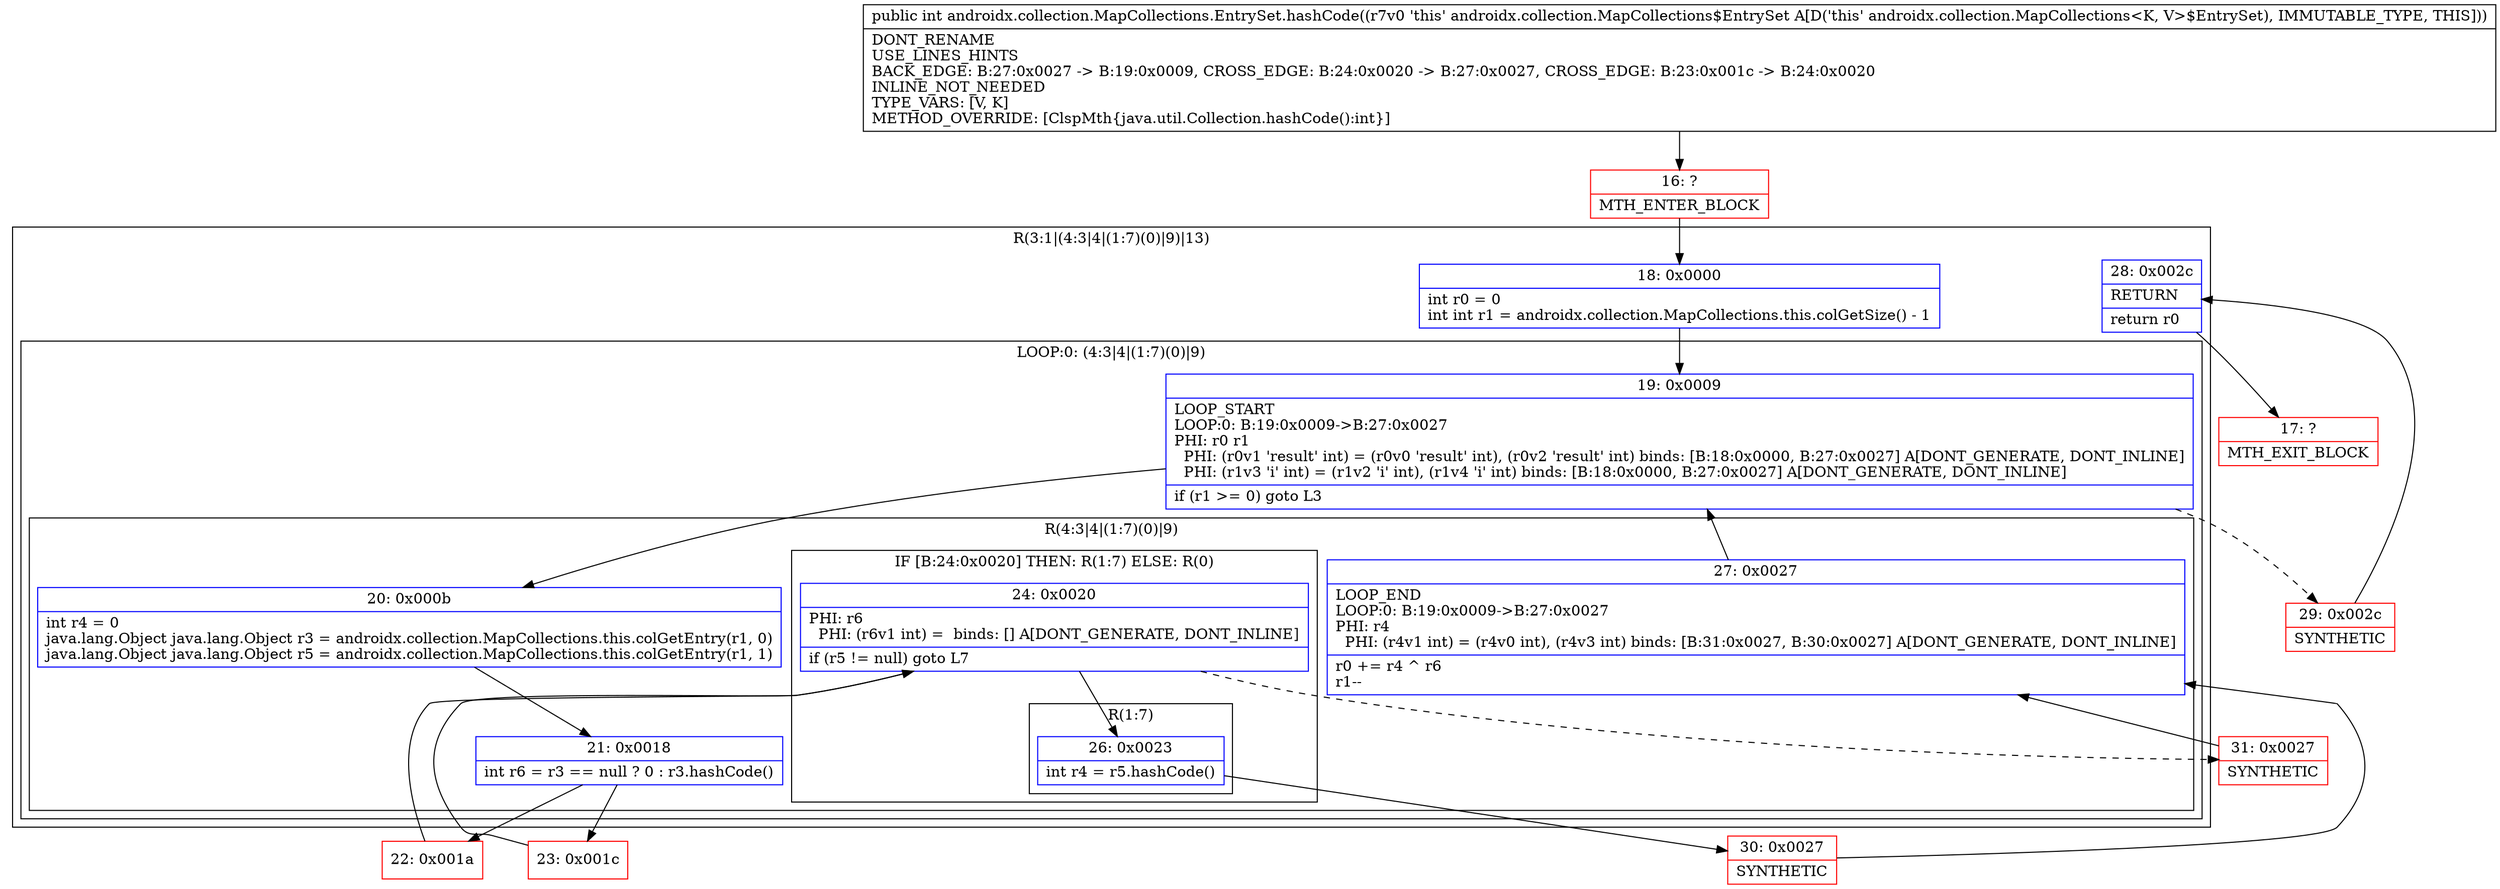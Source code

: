 digraph "CFG forandroidx.collection.MapCollections.EntrySet.hashCode()I" {
subgraph cluster_Region_1762516768 {
label = "R(3:1|(4:3|4|(1:7)(0)|9)|13)";
node [shape=record,color=blue];
Node_18 [shape=record,label="{18\:\ 0x0000|int r0 = 0\lint int r1 = androidx.collection.MapCollections.this.colGetSize() \- 1\l}"];
subgraph cluster_LoopRegion_1493753590 {
label = "LOOP:0: (4:3|4|(1:7)(0)|9)";
node [shape=record,color=blue];
Node_19 [shape=record,label="{19\:\ 0x0009|LOOP_START\lLOOP:0: B:19:0x0009\-\>B:27:0x0027\lPHI: r0 r1 \l  PHI: (r0v1 'result' int) = (r0v0 'result' int), (r0v2 'result' int) binds: [B:18:0x0000, B:27:0x0027] A[DONT_GENERATE, DONT_INLINE]\l  PHI: (r1v3 'i' int) = (r1v2 'i' int), (r1v4 'i' int) binds: [B:18:0x0000, B:27:0x0027] A[DONT_GENERATE, DONT_INLINE]\l|if (r1 \>= 0) goto L3\l}"];
subgraph cluster_Region_96099765 {
label = "R(4:3|4|(1:7)(0)|9)";
node [shape=record,color=blue];
Node_20 [shape=record,label="{20\:\ 0x000b|int r4 = 0\ljava.lang.Object java.lang.Object r3 = androidx.collection.MapCollections.this.colGetEntry(r1, 0)\ljava.lang.Object java.lang.Object r5 = androidx.collection.MapCollections.this.colGetEntry(r1, 1)\l}"];
Node_21 [shape=record,label="{21\:\ 0x0018|int r6 = r3 == null ? 0 : r3.hashCode()\l}"];
subgraph cluster_IfRegion_170557495 {
label = "IF [B:24:0x0020] THEN: R(1:7) ELSE: R(0)";
node [shape=record,color=blue];
Node_24 [shape=record,label="{24\:\ 0x0020|PHI: r6 \l  PHI: (r6v1 int) =  binds: [] A[DONT_GENERATE, DONT_INLINE]\l|if (r5 != null) goto L7\l}"];
subgraph cluster_Region_232372851 {
label = "R(1:7)";
node [shape=record,color=blue];
Node_26 [shape=record,label="{26\:\ 0x0023|int r4 = r5.hashCode()\l}"];
}
subgraph cluster_Region_1186442416 {
label = "R(0)";
node [shape=record,color=blue];
}
}
Node_27 [shape=record,label="{27\:\ 0x0027|LOOP_END\lLOOP:0: B:19:0x0009\-\>B:27:0x0027\lPHI: r4 \l  PHI: (r4v1 int) = (r4v0 int), (r4v3 int) binds: [B:31:0x0027, B:30:0x0027] A[DONT_GENERATE, DONT_INLINE]\l|r0 += r4 ^ r6\lr1\-\-\l}"];
}
}
Node_28 [shape=record,label="{28\:\ 0x002c|RETURN\l|return r0\l}"];
}
Node_16 [shape=record,color=red,label="{16\:\ ?|MTH_ENTER_BLOCK\l}"];
Node_22 [shape=record,color=red,label="{22\:\ 0x001a}"];
Node_30 [shape=record,color=red,label="{30\:\ 0x0027|SYNTHETIC\l}"];
Node_31 [shape=record,color=red,label="{31\:\ 0x0027|SYNTHETIC\l}"];
Node_23 [shape=record,color=red,label="{23\:\ 0x001c}"];
Node_29 [shape=record,color=red,label="{29\:\ 0x002c|SYNTHETIC\l}"];
Node_17 [shape=record,color=red,label="{17\:\ ?|MTH_EXIT_BLOCK\l}"];
MethodNode[shape=record,label="{public int androidx.collection.MapCollections.EntrySet.hashCode((r7v0 'this' androidx.collection.MapCollections$EntrySet A[D('this' androidx.collection.MapCollections\<K, V\>$EntrySet), IMMUTABLE_TYPE, THIS]))  | DONT_RENAME\lUSE_LINES_HINTS\lBACK_EDGE: B:27:0x0027 \-\> B:19:0x0009, CROSS_EDGE: B:24:0x0020 \-\> B:27:0x0027, CROSS_EDGE: B:23:0x001c \-\> B:24:0x0020\lINLINE_NOT_NEEDED\lTYPE_VARS: [V, K]\lMETHOD_OVERRIDE: [ClspMth\{java.util.Collection.hashCode():int\}]\l}"];
MethodNode -> Node_16;Node_18 -> Node_19;
Node_19 -> Node_20;
Node_19 -> Node_29[style=dashed];
Node_20 -> Node_21;
Node_21 -> Node_22;
Node_21 -> Node_23;
Node_24 -> Node_26;
Node_24 -> Node_31[style=dashed];
Node_26 -> Node_30;
Node_27 -> Node_19;
Node_28 -> Node_17;
Node_16 -> Node_18;
Node_22 -> Node_24;
Node_30 -> Node_27;
Node_31 -> Node_27;
Node_23 -> Node_24;
Node_29 -> Node_28;
}

